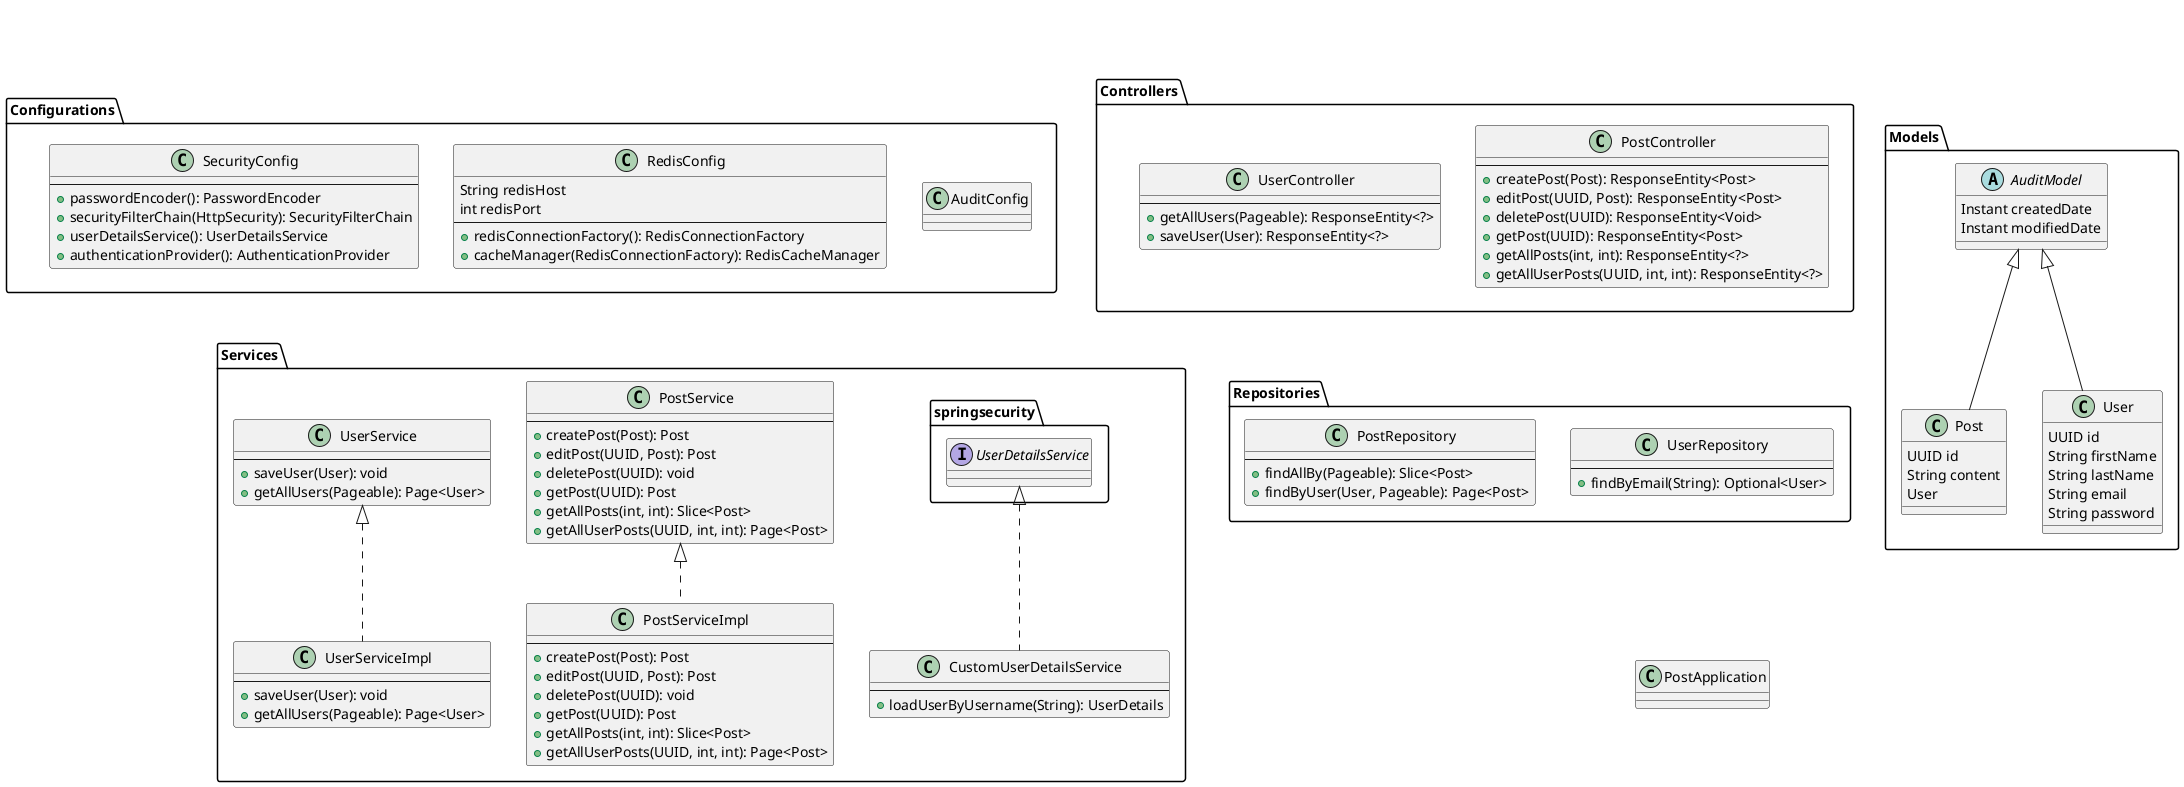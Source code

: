 @startuml

package "Configurations" {
    class AuditConfig {
    }

    class RedisConfig {
      String redisHost
      int redisPort
      --
      +redisConnectionFactory(): RedisConnectionFactory
      +cacheManager(RedisConnectionFactory): RedisCacheManager
    }

    class SecurityConfig {
      --
      +passwordEncoder(): PasswordEncoder
      +securityFilterChain(HttpSecurity): SecurityFilterChain
      +userDetailsService(): UserDetailsService
      +authenticationProvider(): AuthenticationProvider
    }
}

package "Controllers" {
    class PostController {
      --
      +createPost(Post): ResponseEntity<Post>
      +editPost(UUID, Post): ResponseEntity<Post>
      +deletePost(UUID): ResponseEntity<Void>
      +getPost(UUID): ResponseEntity<Post>
      +getAllPosts(int, int): ResponseEntity<?>
      +getAllUserPosts(UUID, int, int): ResponseEntity<?>
    }

    class UserController {
      --
      +getAllUsers(Pageable): ResponseEntity<?>
      +saveUser(User): ResponseEntity<?>
    }
}

package "Services" {
    class PostService {
      --
      +createPost(Post): Post
      +editPost(UUID, Post): Post
      +deletePost(UUID): void
      +getPost(UUID): Post
      +getAllPosts(int, int): Slice<Post>
      +getAllUserPosts(UUID, int, int): Page<Post>
    }

    class UserService {
      --
      +saveUser(User): void
      +getAllUsers(Pageable): Page<User>
    }

    class PostServiceImpl {
      --
      +createPost(Post): Post
      +editPost(UUID, Post): Post
      +deletePost(UUID): void
      +getPost(UUID): Post
      +getAllPosts(int, int): Slice<Post>
      +getAllUserPosts(UUID, int, int): Page<Post>
    }

    class UserServiceImpl {
      --
      +saveUser(User): void
      +getAllUsers(Pageable): Page<User>
    }
    class CustomUserDetailsService {
      --
      +loadUserByUsername(String): UserDetails
    }
    class PostServiceImpl implements PostService
    class UserServiceImpl implements UserService
    class CustomUserDetailsService implements springsecurity.UserDetailsService
}

package "Repositories" {
    class PostRepository {
      --
      +findAllBy(Pageable): Slice<Post>
      +findByUser(User, Pageable): Page<Post>
    }

    class UserRepository {
      --
      +findByEmail(String): Optional<User>
    }
}

package "Models" {
    class Post {
      UUID id
      String content
      User
    }

    class User {
      UUID id
      String firstName
      String lastName
      String email
      String password
    }

    abstract class AuditModel {
      Instant createdDate
      Instant modifiedDate
    }

    AuditModel <|-- Post
    AuditModel <|-- User
}

class PostApplication {
}
"Configurations" -[hidden]] "Controllers"
"RedisConfig" -[hidden]down- "PostService"
"PostController" -[hidden]down- "PostRepository"
"PostRepository" -[hidden]down- "CustomUserDetailsService"
"UserRepository" -[hidden]down- "PostApplication"



newpage
package "Exceptions" {
    class ErrorMessages {
      {static} String ERROR_POST_NOT_FOUND
      {static} String ERROR_USER_NOT_FOUND
      {static} String ERROR_USER_EXISTS
      {static} String ERROR_POST_MODIFY_NOT_ALLOWED
    }

    class ErrorResponse {
      int statusCode
      String message
      --
      +getStatusCode(): int
      +getMessage(): String
    }

    class GlobalExceptionHandler {
      --
      +handleResourceNotFoundException(ResourceNotFoundException)
      +handleResourceAlreadyExistsException(ResourceAlreadyExistsException)
      +handleMethodArgumentNotValidException(MethodArgumentNotValidException)
      +handleMethodArgumentTypeMismatchException(MethodArgumentTypeMismatchException)
      +handleRequestMethodNotSupportedException(HttpRequestMethodNotSupportedException)
      +handleHttpMessageNotReadableException(HttpMessageNotReadableException)
      +handleCommonException(Exception): ResponseEntity<ErrorResponse>
    }

    class ResourceAlreadyExistsException {
    }

    class ResourceNotFoundException {
    }
}

@enduml
